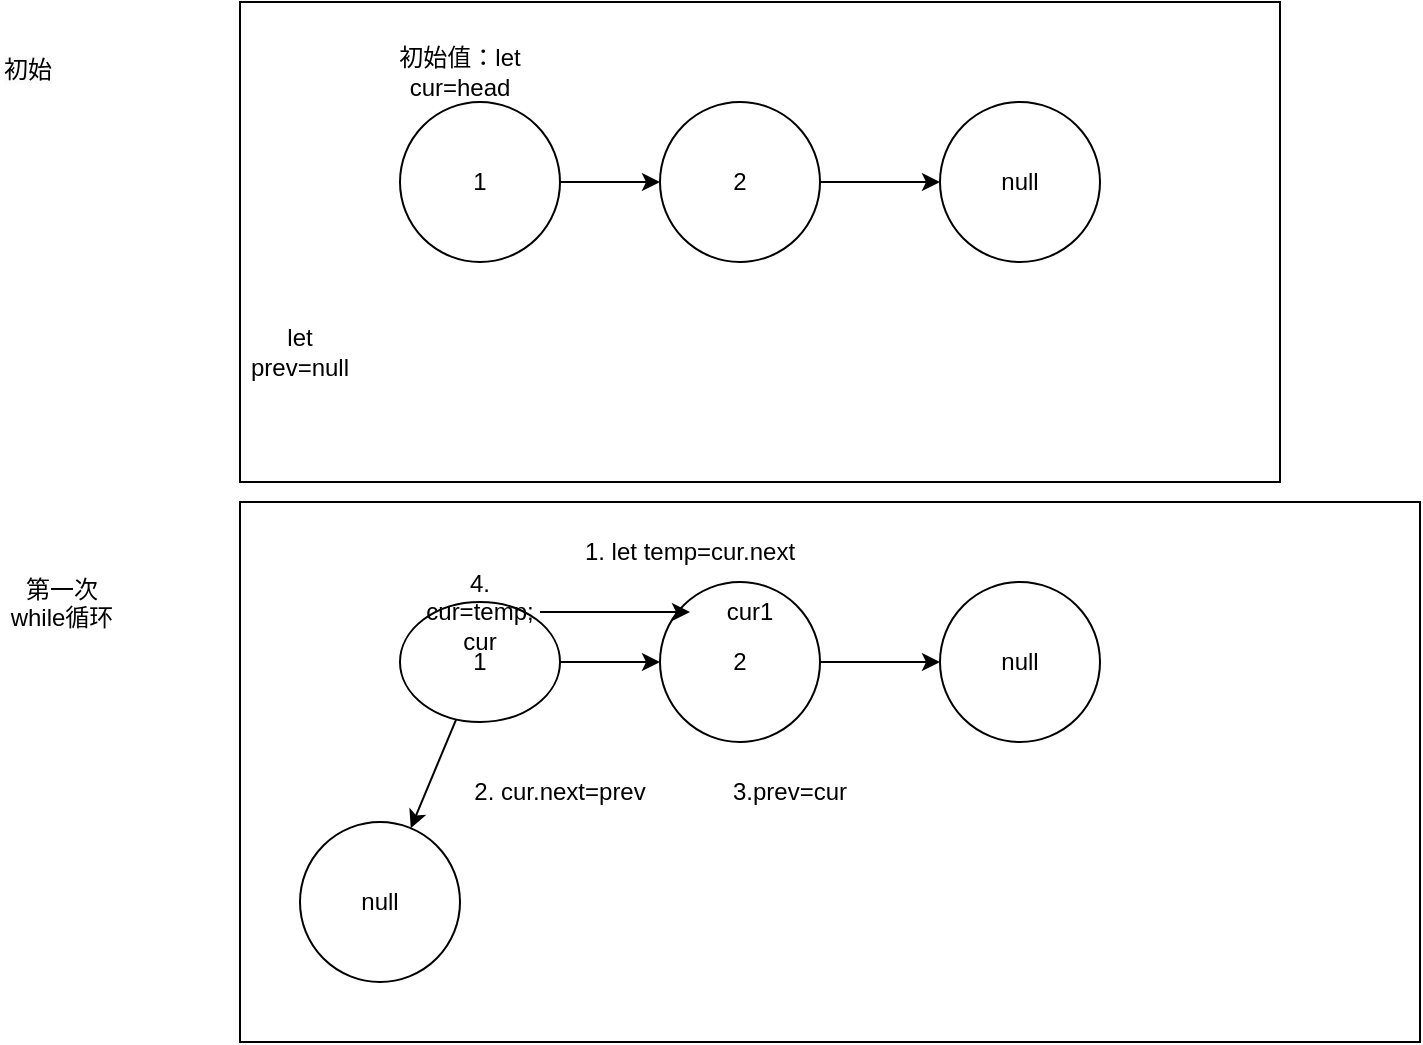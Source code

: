 <mxfile>
    <diagram id="nFBIM6yNsVgDtkws1Pjq" name="Page-2">
        <mxGraphModel dx="967" dy="420" grid="1" gridSize="10" guides="1" tooltips="1" connect="1" arrows="1" fold="1" page="1" pageScale="1" pageWidth="850" pageHeight="1100" math="0" shadow="0">
            <root>
                <mxCell id="0"/>
                <mxCell id="1" parent="0"/>
                <mxCell id="bVBN6lNPGiSVqosxDUIU-10" value="" style="group" vertex="1" connectable="0" parent="1">
                    <mxGeometry x="150" y="30" width="520" height="240" as="geometry"/>
                </mxCell>
                <mxCell id="bVBN6lNPGiSVqosxDUIU-8" value="" style="rounded=0;whiteSpace=wrap;html=1;shadow=0;" vertex="1" parent="bVBN6lNPGiSVqosxDUIU-10">
                    <mxGeometry width="520" height="240" as="geometry"/>
                </mxCell>
                <mxCell id="bVBN6lNPGiSVqosxDUIU-4" value="" style="edgeStyle=none;html=1;" edge="1" parent="bVBN6lNPGiSVqosxDUIU-10" source="bVBN6lNPGiSVqosxDUIU-1" target="bVBN6lNPGiSVqosxDUIU-2">
                    <mxGeometry relative="1" as="geometry"/>
                </mxCell>
                <mxCell id="bVBN6lNPGiSVqosxDUIU-1" value="1" style="ellipse;whiteSpace=wrap;html=1;" vertex="1" parent="bVBN6lNPGiSVqosxDUIU-10">
                    <mxGeometry x="80" y="50" width="80" height="80" as="geometry"/>
                </mxCell>
                <mxCell id="bVBN6lNPGiSVqosxDUIU-5" value="" style="edgeStyle=none;html=1;" edge="1" parent="bVBN6lNPGiSVqosxDUIU-10" source="bVBN6lNPGiSVqosxDUIU-2" target="bVBN6lNPGiSVqosxDUIU-3">
                    <mxGeometry relative="1" as="geometry"/>
                </mxCell>
                <mxCell id="bVBN6lNPGiSVqosxDUIU-2" value="2" style="ellipse;whiteSpace=wrap;html=1;" vertex="1" parent="bVBN6lNPGiSVqosxDUIU-10">
                    <mxGeometry x="210" y="50" width="80" height="80" as="geometry"/>
                </mxCell>
                <mxCell id="bVBN6lNPGiSVqosxDUIU-3" value="null" style="ellipse;whiteSpace=wrap;html=1;" vertex="1" parent="bVBN6lNPGiSVqosxDUIU-10">
                    <mxGeometry x="350" y="50" width="80" height="80" as="geometry"/>
                </mxCell>
                <mxCell id="bVBN6lNPGiSVqosxDUIU-6" value="初始值：let cur=head" style="text;html=1;align=center;verticalAlign=middle;whiteSpace=wrap;rounded=0;" vertex="1" parent="bVBN6lNPGiSVqosxDUIU-10">
                    <mxGeometry x="60" y="20" width="100" height="30" as="geometry"/>
                </mxCell>
                <mxCell id="bVBN6lNPGiSVqosxDUIU-7" value="let prev=null" style="text;html=1;align=center;verticalAlign=middle;whiteSpace=wrap;rounded=0;" vertex="1" parent="bVBN6lNPGiSVqosxDUIU-10">
                    <mxGeometry y="160" width="60" height="30" as="geometry"/>
                </mxCell>
                <mxCell id="bVBN6lNPGiSVqosxDUIU-11" value="&lt;span style=&quot;color: rgb(0, 0, 0); font-family: Helvetica; font-size: 12px; font-style: normal; font-variant-ligatures: normal; font-variant-caps: normal; font-weight: 400; letter-spacing: normal; orphans: 2; text-align: center; text-indent: 0px; text-transform: none; widows: 2; word-spacing: 0px; -webkit-text-stroke-width: 0px; white-space: normal; background-color: rgb(251, 251, 251); text-decoration-thickness: initial; text-decoration-style: initial; text-decoration-color: initial; display: inline !important; float: none;&quot;&gt;初始&lt;/span&gt;" style="text;whiteSpace=wrap;html=1;" vertex="1" parent="1">
                    <mxGeometry x="30" y="50" width="60" height="40" as="geometry"/>
                </mxCell>
                <mxCell id="bVBN6lNPGiSVqosxDUIU-12" value="" style="group" vertex="1" connectable="0" parent="1">
                    <mxGeometry x="150" y="280" width="590" height="270" as="geometry"/>
                </mxCell>
                <mxCell id="bVBN6lNPGiSVqosxDUIU-13" value="" style="rounded=0;whiteSpace=wrap;html=1;shadow=0;" vertex="1" parent="bVBN6lNPGiSVqosxDUIU-12">
                    <mxGeometry width="590" height="270" as="geometry"/>
                </mxCell>
                <mxCell id="bVBN6lNPGiSVqosxDUIU-14" value="" style="edgeStyle=none;html=1;" edge="1" parent="bVBN6lNPGiSVqosxDUIU-12" source="bVBN6lNPGiSVqosxDUIU-15" target="bVBN6lNPGiSVqosxDUIU-17">
                    <mxGeometry relative="1" as="geometry"/>
                </mxCell>
                <mxCell id="bVBN6lNPGiSVqosxDUIU-24" value="" style="edgeStyle=none;html=1;" edge="1" parent="bVBN6lNPGiSVqosxDUIU-12" source="bVBN6lNPGiSVqosxDUIU-15" target="bVBN6lNPGiSVqosxDUIU-23">
                    <mxGeometry relative="1" as="geometry"/>
                </mxCell>
                <mxCell id="bVBN6lNPGiSVqosxDUIU-15" value="1" style="ellipse;whiteSpace=wrap;html=1;" vertex="1" parent="bVBN6lNPGiSVqosxDUIU-12">
                    <mxGeometry x="80" y="50" width="80" height="60" as="geometry"/>
                </mxCell>
                <mxCell id="bVBN6lNPGiSVqosxDUIU-16" value="" style="edgeStyle=none;html=1;" edge="1" parent="bVBN6lNPGiSVqosxDUIU-12" source="bVBN6lNPGiSVqosxDUIU-17" target="bVBN6lNPGiSVqosxDUIU-18">
                    <mxGeometry relative="1" as="geometry"/>
                </mxCell>
                <mxCell id="bVBN6lNPGiSVqosxDUIU-17" value="2" style="ellipse;whiteSpace=wrap;html=1;" vertex="1" parent="bVBN6lNPGiSVqosxDUIU-12">
                    <mxGeometry x="210" y="40" width="80" height="80" as="geometry"/>
                </mxCell>
                <mxCell id="bVBN6lNPGiSVqosxDUIU-18" value="null" style="ellipse;whiteSpace=wrap;html=1;" vertex="1" parent="bVBN6lNPGiSVqosxDUIU-12">
                    <mxGeometry x="350" y="40" width="80" height="80" as="geometry"/>
                </mxCell>
                <mxCell id="bVBN6lNPGiSVqosxDUIU-23" value="null" style="ellipse;whiteSpace=wrap;html=1;" vertex="1" parent="bVBN6lNPGiSVqosxDUIU-12">
                    <mxGeometry x="30" y="160" width="80" height="80" as="geometry"/>
                </mxCell>
                <mxCell id="bVBN6lNPGiSVqosxDUIU-26" value="1. let temp=cur.next" style="text;html=1;align=center;verticalAlign=middle;whiteSpace=wrap;rounded=0;" vertex="1" parent="bVBN6lNPGiSVqosxDUIU-12">
                    <mxGeometry x="150" y="10" width="150" height="30" as="geometry"/>
                </mxCell>
                <mxCell id="bVBN6lNPGiSVqosxDUIU-28" value="2. cur.next=prev" style="text;html=1;align=center;verticalAlign=middle;whiteSpace=wrap;rounded=0;" vertex="1" parent="bVBN6lNPGiSVqosxDUIU-12">
                    <mxGeometry x="110" y="130" width="100" height="30" as="geometry"/>
                </mxCell>
                <mxCell id="bVBN6lNPGiSVqosxDUIU-29" value="3.prev=cur" style="text;html=1;align=center;verticalAlign=middle;whiteSpace=wrap;rounded=0;" vertex="1" parent="bVBN6lNPGiSVqosxDUIU-12">
                    <mxGeometry x="225" y="130" width="100" height="30" as="geometry"/>
                </mxCell>
                <mxCell id="bVBN6lNPGiSVqosxDUIU-32" value="" style="edgeStyle=none;html=1;" edge="1" parent="bVBN6lNPGiSVqosxDUIU-12" source="bVBN6lNPGiSVqosxDUIU-30" target="bVBN6lNPGiSVqosxDUIU-31">
                    <mxGeometry relative="1" as="geometry"/>
                </mxCell>
                <mxCell id="bVBN6lNPGiSVqosxDUIU-30" value="4. cur=temp;&lt;br&gt;cur" style="text;html=1;align=center;verticalAlign=middle;whiteSpace=wrap;rounded=0;" vertex="1" parent="bVBN6lNPGiSVqosxDUIU-12">
                    <mxGeometry x="90" y="40" width="60" height="30" as="geometry"/>
                </mxCell>
                <mxCell id="bVBN6lNPGiSVqosxDUIU-31" value="cur1" style="text;html=1;align=center;verticalAlign=middle;whiteSpace=wrap;rounded=0;" vertex="1" parent="bVBN6lNPGiSVqosxDUIU-12">
                    <mxGeometry x="225" y="40" width="60" height="30" as="geometry"/>
                </mxCell>
                <mxCell id="bVBN6lNPGiSVqosxDUIU-21" value="&lt;div style=&quot;text-align: center;&quot;&gt;&lt;span style=&quot;background-color: transparent;&quot;&gt;第一次while循环&lt;/span&gt;&lt;/div&gt;" style="text;whiteSpace=wrap;html=1;" vertex="1" parent="1">
                    <mxGeometry x="30" y="310" width="60" height="40" as="geometry"/>
                </mxCell>
            </root>
        </mxGraphModel>
    </diagram>
    <diagram id="GtjCWDLZ-1_r_suMsuVv" name="Page-1">
        <mxGraphModel dx="1817" dy="420" grid="1" gridSize="10" guides="1" tooltips="1" connect="1" arrows="1" fold="1" page="1" pageScale="1" pageWidth="850" pageHeight="1100" math="0" shadow="0">
            <root>
                <mxCell id="0"/>
                <mxCell id="1" parent="0"/>
                <mxCell id="6" style="edgeStyle=none;html=1;" parent="1" source="2" edge="1">
                    <mxGeometry relative="1" as="geometry">
                        <mxPoint x="120" y="90" as="targetPoint"/>
                    </mxGeometry>
                </mxCell>
                <mxCell id="2" value="1" style="ellipse;whiteSpace=wrap;html=1;" parent="1" vertex="1">
                    <mxGeometry x="30" y="50" width="70" height="80" as="geometry"/>
                </mxCell>
                <mxCell id="7" value="" style="edgeStyle=none;html=1;" parent="1" source="3" target="4" edge="1">
                    <mxGeometry relative="1" as="geometry"/>
                </mxCell>
                <mxCell id="3" value="2" style="ellipse;whiteSpace=wrap;html=1;" parent="1" vertex="1">
                    <mxGeometry x="130" y="50" width="70" height="80" as="geometry"/>
                </mxCell>
                <mxCell id="8" value="" style="edgeStyle=none;html=1;" parent="1" source="4" target="5" edge="1">
                    <mxGeometry relative="1" as="geometry"/>
                </mxCell>
                <mxCell id="4" value="3" style="ellipse;whiteSpace=wrap;html=1;" parent="1" vertex="1">
                    <mxGeometry x="230" y="50" width="70" height="80" as="geometry"/>
                </mxCell>
                <mxCell id="13" value="" style="edgeStyle=none;html=1;" parent="1" source="5" target="11" edge="1">
                    <mxGeometry relative="1" as="geometry"/>
                </mxCell>
                <mxCell id="5" value="4" style="ellipse;whiteSpace=wrap;html=1;" parent="1" vertex="1">
                    <mxGeometry x="350" y="50" width="70" height="80" as="geometry"/>
                </mxCell>
                <mxCell id="9" value="head" style="text;html=1;align=center;verticalAlign=middle;whiteSpace=wrap;rounded=0;" parent="1" vertex="1">
                    <mxGeometry x="25" y="20" width="60" height="30" as="geometry"/>
                </mxCell>
                <mxCell id="16" value="" style="edgeStyle=none;html=1;" parent="1" source="11" target="15" edge="1">
                    <mxGeometry relative="1" as="geometry"/>
                </mxCell>
                <mxCell id="11" value="5" style="ellipse;whiteSpace=wrap;html=1;" parent="1" vertex="1">
                    <mxGeometry x="450" y="50" width="70" height="80" as="geometry"/>
                </mxCell>
                <mxCell id="14" value="题目要求" style="text;html=1;align=center;verticalAlign=middle;whiteSpace=wrap;rounded=0;" parent="1" vertex="1">
                    <mxGeometry width="60" height="30" as="geometry"/>
                </mxCell>
                <mxCell id="15" value="null" style="ellipse;whiteSpace=wrap;html=1;" parent="1" vertex="1">
                    <mxGeometry x="550" y="50" width="70" height="80" as="geometry"/>
                </mxCell>
                <mxCell id="35" value="" style="edgeStyle=none;html=1;" parent="1" source="23" target="30" edge="1">
                    <mxGeometry relative="1" as="geometry"/>
                </mxCell>
                <mxCell id="23" value="1" style="ellipse;whiteSpace=wrap;html=1;" parent="1" vertex="1">
                    <mxGeometry x="110" y="160" width="70" height="80" as="geometry"/>
                </mxCell>
                <mxCell id="34" value="" style="edgeStyle=none;html=1;" parent="1" source="25" target="23" edge="1">
                    <mxGeometry relative="1" as="geometry"/>
                </mxCell>
                <mxCell id="25" value="2" style="ellipse;whiteSpace=wrap;html=1;" parent="1" vertex="1">
                    <mxGeometry x="220" y="160" width="70" height="80" as="geometry"/>
                </mxCell>
                <mxCell id="33" value="" style="edgeStyle=none;html=1;" parent="1" source="27" target="25" edge="1">
                    <mxGeometry relative="1" as="geometry"/>
                </mxCell>
                <mxCell id="27" value="3" style="ellipse;whiteSpace=wrap;html=1;" parent="1" vertex="1">
                    <mxGeometry x="320" y="160" width="70" height="80" as="geometry"/>
                </mxCell>
                <mxCell id="32" value="" style="edgeStyle=none;html=1;" parent="1" source="28" target="27" edge="1">
                    <mxGeometry relative="1" as="geometry"/>
                </mxCell>
                <mxCell id="28" value="4" style="ellipse;whiteSpace=wrap;html=1;" parent="1" vertex="1">
                    <mxGeometry x="425" y="160" width="70" height="80" as="geometry"/>
                </mxCell>
                <mxCell id="31" value="" style="edgeStyle=none;html=1;" parent="1" source="29" target="28" edge="1">
                    <mxGeometry relative="1" as="geometry"/>
                </mxCell>
                <mxCell id="29" value="5" style="ellipse;whiteSpace=wrap;html=1;" parent="1" vertex="1">
                    <mxGeometry x="550" y="160" width="70" height="80" as="geometry"/>
                </mxCell>
                <mxCell id="30" value="null" style="ellipse;whiteSpace=wrap;html=1;" parent="1" vertex="1">
                    <mxGeometry x="10" y="160" width="70" height="80" as="geometry"/>
                </mxCell>
                <mxCell id="36" value="head" style="text;html=1;align=center;verticalAlign=middle;whiteSpace=wrap;rounded=0;" parent="1" vertex="1">
                    <mxGeometry x="570" y="130" width="60" height="30" as="geometry"/>
                </mxCell>
                <mxCell id="37" value="如何做" style="text;html=1;align=center;verticalAlign=middle;whiteSpace=wrap;rounded=0;" parent="1" vertex="1">
                    <mxGeometry x="10" y="260" width="60" height="30" as="geometry"/>
                </mxCell>
                <mxCell id="49" value="" style="group" parent="1" vertex="1" connectable="0">
                    <mxGeometry x="20" y="340" width="590" height="80" as="geometry"/>
                </mxCell>
                <mxCell id="39" value="1" style="ellipse;whiteSpace=wrap;html=1;" parent="49" vertex="1">
                    <mxGeometry width="70" height="80" as="geometry"/>
                </mxCell>
                <mxCell id="40" value="" style="edgeStyle=none;html=1;" parent="49" source="41" target="43" edge="1">
                    <mxGeometry relative="1" as="geometry"/>
                </mxCell>
                <mxCell id="41" value="2" style="ellipse;whiteSpace=wrap;html=1;" parent="49" vertex="1">
                    <mxGeometry x="100" width="70" height="80" as="geometry"/>
                </mxCell>
                <mxCell id="42" value="" style="edgeStyle=none;html=1;" parent="49" source="43" target="45" edge="1">
                    <mxGeometry relative="1" as="geometry"/>
                </mxCell>
                <mxCell id="43" value="3" style="ellipse;whiteSpace=wrap;html=1;" parent="49" vertex="1">
                    <mxGeometry x="200" width="70" height="80" as="geometry"/>
                </mxCell>
                <mxCell id="45" value="4" style="ellipse;whiteSpace=wrap;html=1;" parent="49" vertex="1">
                    <mxGeometry x="320" width="70" height="80" as="geometry"/>
                </mxCell>
                <mxCell id="65" value="" style="edgeStyle=none;html=1;" parent="49" source="47" target="48" edge="1">
                    <mxGeometry relative="1" as="geometry"/>
                </mxCell>
                <mxCell id="47" value="5" style="ellipse;whiteSpace=wrap;html=1;" parent="49" vertex="1">
                    <mxGeometry x="420" width="70" height="80" as="geometry"/>
                </mxCell>
                <mxCell id="48" value="null" style="ellipse;whiteSpace=wrap;html=1;" parent="49" vertex="1">
                    <mxGeometry x="520" width="70" height="80" as="geometry"/>
                </mxCell>
                <mxCell id="44" value="" style="edgeStyle=none;html=1;" parent="49" source="45" target="47" edge="1">
                    <mxGeometry relative="1" as="geometry"/>
                </mxCell>
                <mxCell id="55" value="" style="group" parent="1" vertex="1" connectable="0">
                    <mxGeometry x="-10" y="290" width="250" height="30" as="geometry"/>
                </mxCell>
                <mxCell id="53" value="" style="edgeStyle=none;html=1;" parent="55" source="50" target="51" edge="1">
                    <mxGeometry relative="1" as="geometry"/>
                </mxCell>
                <mxCell id="50" value="current" style="text;html=1;align=center;verticalAlign=middle;whiteSpace=wrap;rounded=0;" parent="55" vertex="1">
                    <mxGeometry x="90" width="60" height="30" as="geometry"/>
                </mxCell>
                <mxCell id="51" value="prev" style="text;html=1;align=center;verticalAlign=middle;whiteSpace=wrap;rounded=0;" parent="55" vertex="1">
                    <mxGeometry width="60" height="30" as="geometry"/>
                </mxCell>
                <mxCell id="54" value="" style="edgeStyle=none;html=1;" parent="55" source="52" target="50" edge="1">
                    <mxGeometry relative="1" as="geometry"/>
                </mxCell>
                <mxCell id="52" value="next" style="text;html=1;align=center;verticalAlign=middle;whiteSpace=wrap;rounded=0;" parent="55" vertex="1">
                    <mxGeometry x="190" width="60" height="30" as="geometry"/>
                </mxCell>
                <mxCell id="56" value="初始化" style="text;html=1;align=center;verticalAlign=middle;whiteSpace=wrap;rounded=0;" parent="1" vertex="1">
                    <mxGeometry y="450" width="60" height="30" as="geometry"/>
                </mxCell>
                <mxCell id="57" value="curent:head" style="text;html=1;align=center;verticalAlign=middle;whiteSpace=wrap;rounded=0;" parent="1" vertex="1">
                    <mxGeometry x="20" y="480" width="60" height="30" as="geometry"/>
                </mxCell>
                <mxCell id="58" value="prev:null" style="text;html=1;align=center;verticalAlign=middle;whiteSpace=wrap;rounded=0;" parent="1" vertex="1">
                    <mxGeometry x="15" y="520" width="60" height="30" as="geometry"/>
                </mxCell>
                <mxCell id="60" value="Text" style="text;html=1;align=center;verticalAlign=middle;whiteSpace=wrap;rounded=0;" parent="1" vertex="1">
                    <mxGeometry x="180" y="320" width="60" height="30" as="geometry"/>
                </mxCell>
                <mxCell id="61" value="temp:current.next" style="text;html=1;align=center;verticalAlign=middle;whiteSpace=wrap;rounded=0;" parent="1" vertex="1">
                    <mxGeometry x="-15" y="560" width="160" height="30" as="geometry"/>
                </mxCell>
                <mxCell id="62" value="为什么要有这个临时指针，因为current.next要改变了，得趁着改变之前保存下来" style="text;html=1;align=center;verticalAlign=middle;whiteSpace=wrap;rounded=0;" parent="1" vertex="1">
                    <mxGeometry x="60" y="560" width="560" height="30" as="geometry"/>
                </mxCell>
                <mxCell id="67" value="null" style="ellipse;whiteSpace=wrap;html=1;" parent="1" vertex="1">
                    <mxGeometry x="-100" y="340" width="70" height="80" as="geometry"/>
                </mxCell>
                <mxCell id="68" value="" style="edgeStyle=none;html=1;" parent="1" source="39" target="67" edge="1">
                    <mxGeometry relative="1" as="geometry"/>
                </mxCell>
                <mxCell id="72" value="&lt;span style=&quot;color: rgb(0, 0, 0);&quot;&gt;步骤：&lt;br&gt;&lt;br&gt;1. 先保存temp=current.next&lt;/span&gt;&lt;br&gt;&lt;span style=&quot;color: rgb(0, 0, 0);&quot;&gt;2. 再断开，让crrent.next=prev&lt;br&gt;3. 再迭代做下一个，让prev=current,current=temp.注意先后顺序，是prev=current 再current=temp，否则current就找不到了&lt;br&gt;&lt;br&gt;&lt;/span&gt;" style="text;html=1;align=center;verticalAlign=middle;whiteSpace=wrap;rounded=0;" parent="1" vertex="1">
                    <mxGeometry x="-40" y="620" width="290" height="70" as="geometry"/>
                </mxCell>
            </root>
        </mxGraphModel>
    </diagram>
</mxfile>